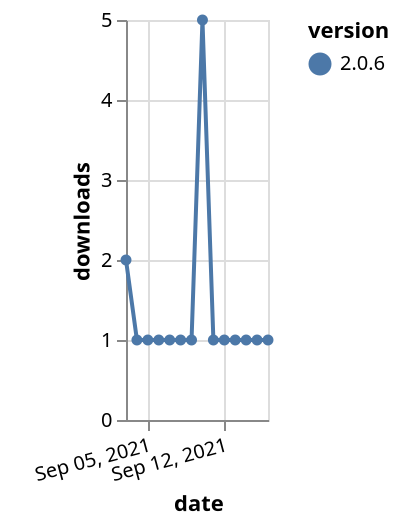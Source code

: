 {"$schema": "https://vega.github.io/schema/vega-lite/v5.json", "description": "A simple bar chart with embedded data.", "data": {"values": [{"date": "2021-09-03", "total": 507, "delta": 2, "version": "2.0.6"}, {"date": "2021-09-04", "total": 508, "delta": 1, "version": "2.0.6"}, {"date": "2021-09-05", "total": 509, "delta": 1, "version": "2.0.6"}, {"date": "2021-09-06", "total": 510, "delta": 1, "version": "2.0.6"}, {"date": "2021-09-07", "total": 511, "delta": 1, "version": "2.0.6"}, {"date": "2021-09-08", "total": 512, "delta": 1, "version": "2.0.6"}, {"date": "2021-09-09", "total": 513, "delta": 1, "version": "2.0.6"}, {"date": "2021-09-10", "total": 518, "delta": 5, "version": "2.0.6"}, {"date": "2021-09-11", "total": 519, "delta": 1, "version": "2.0.6"}, {"date": "2021-09-12", "total": 520, "delta": 1, "version": "2.0.6"}, {"date": "2021-09-13", "total": 521, "delta": 1, "version": "2.0.6"}, {"date": "2021-09-14", "total": 522, "delta": 1, "version": "2.0.6"}, {"date": "2021-09-15", "total": 523, "delta": 1, "version": "2.0.6"}, {"date": "2021-09-16", "total": 524, "delta": 1, "version": "2.0.6"}]}, "width": "container", "mark": {"type": "line", "point": {"filled": true}}, "encoding": {"x": {"field": "date", "type": "temporal", "timeUnit": "yearmonthdate", "title": "date", "axis": {"labelAngle": -15}}, "y": {"field": "delta", "type": "quantitative", "title": "downloads"}, "color": {"field": "version", "type": "nominal"}, "tooltip": {"field": "delta"}}}